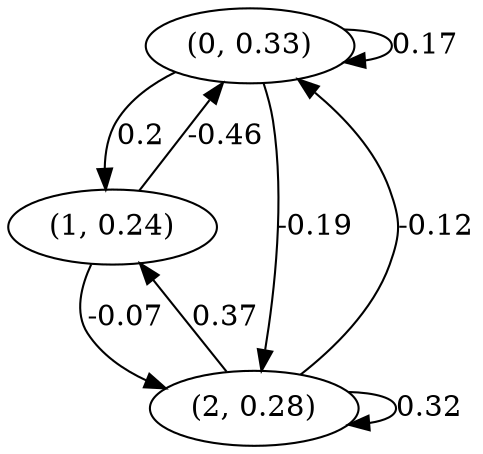 digraph {
    0 [ label = "(0, 0.33)" ]
    1 [ label = "(1, 0.24)" ]
    2 [ label = "(2, 0.28)" ]
    0 -> 0 [ label = "0.17" ]
    2 -> 2 [ label = "0.32" ]
    1 -> 0 [ label = "-0.46" ]
    2 -> 0 [ label = "-0.12" ]
    0 -> 1 [ label = "0.2" ]
    2 -> 1 [ label = "0.37" ]
    0 -> 2 [ label = "-0.19" ]
    1 -> 2 [ label = "-0.07" ]
}

